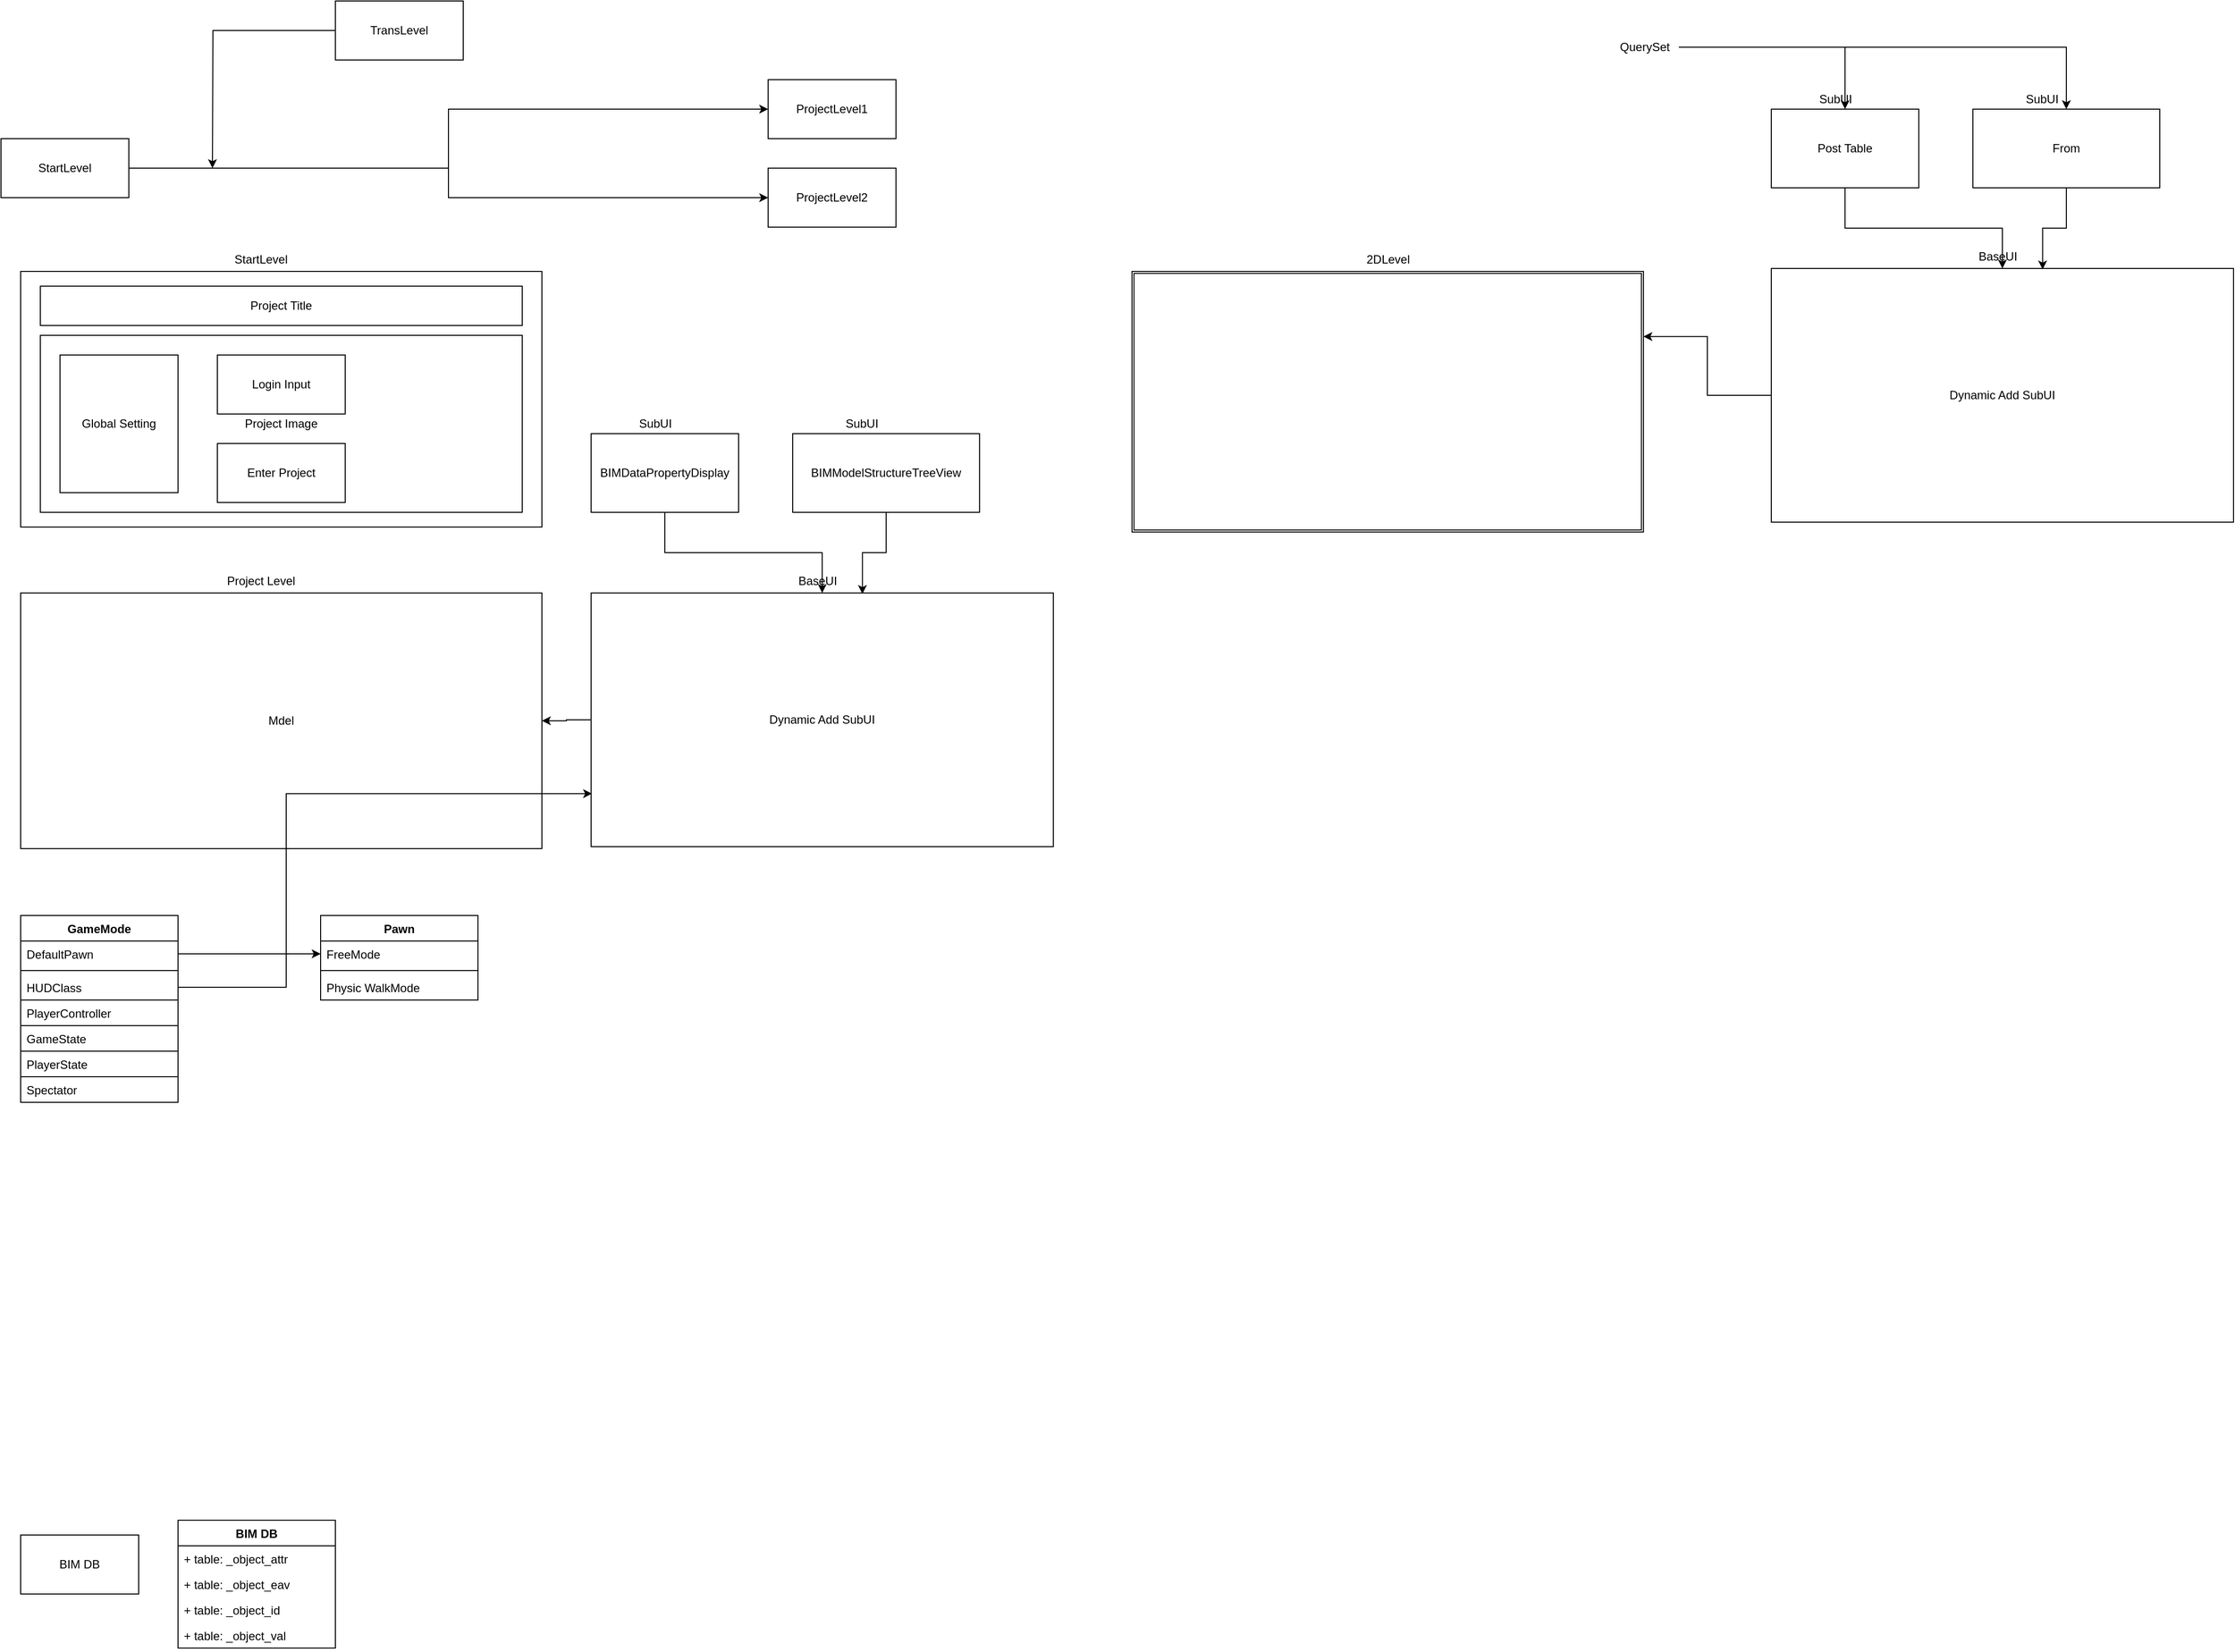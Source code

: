 <mxfile version="12.9.14" type="github">
  <diagram name="Page-1" id="9f46799a-70d6-7492-0946-bef42562c5a5">
    <mxGraphModel dx="903" dy="513" grid="1" gridSize="10" guides="1" tooltips="1" connect="1" arrows="1" fold="1" page="1" pageScale="1" pageWidth="1100" pageHeight="850" background="#ffffff" math="0" shadow="0">
      <root>
        <mxCell id="0" />
        <mxCell id="1" parent="0" />
        <mxCell id="k9CPRZBm4vdzibTK0ZEi-4" style="edgeStyle=orthogonalEdgeStyle;rounded=0;orthogonalLoop=1;jettySize=auto;html=1;exitX=1;exitY=0.5;exitDx=0;exitDy=0;" parent="1" source="k9CPRZBm4vdzibTK0ZEi-2" target="k9CPRZBm4vdzibTK0ZEi-3" edge="1">
          <mxGeometry relative="1" as="geometry" />
        </mxCell>
        <mxCell id="k9CPRZBm4vdzibTK0ZEi-9" style="edgeStyle=orthogonalEdgeStyle;rounded=0;orthogonalLoop=1;jettySize=auto;html=1;" parent="1" source="k9CPRZBm4vdzibTK0ZEi-2" target="k9CPRZBm4vdzibTK0ZEi-8" edge="1">
          <mxGeometry relative="1" as="geometry" />
        </mxCell>
        <mxCell id="k9CPRZBm4vdzibTK0ZEi-2" value="StartLevel" style="rounded=0;whiteSpace=wrap;html=1;" parent="1" vertex="1">
          <mxGeometry x="40" y="160" width="130" height="60" as="geometry" />
        </mxCell>
        <mxCell id="k9CPRZBm4vdzibTK0ZEi-3" value="ProjectLevel1" style="rounded=0;whiteSpace=wrap;html=1;" parent="1" vertex="1">
          <mxGeometry x="820" y="100" width="130" height="60" as="geometry" />
        </mxCell>
        <mxCell id="k9CPRZBm4vdzibTK0ZEi-7" style="edgeStyle=orthogonalEdgeStyle;rounded=0;orthogonalLoop=1;jettySize=auto;html=1;" parent="1" source="k9CPRZBm4vdzibTK0ZEi-6" edge="1">
          <mxGeometry relative="1" as="geometry">
            <mxPoint x="255" y="190" as="targetPoint" />
          </mxGeometry>
        </mxCell>
        <mxCell id="k9CPRZBm4vdzibTK0ZEi-6" value="TransLevel" style="rounded=0;whiteSpace=wrap;html=1;" parent="1" vertex="1">
          <mxGeometry x="380" y="20" width="130" height="60" as="geometry" />
        </mxCell>
        <mxCell id="k9CPRZBm4vdzibTK0ZEi-8" value="ProjectLevel2" style="rounded=0;whiteSpace=wrap;html=1;" parent="1" vertex="1">
          <mxGeometry x="820" y="190" width="130" height="60" as="geometry" />
        </mxCell>
        <mxCell id="k9CPRZBm4vdzibTK0ZEi-12" value="" style="rounded=0;whiteSpace=wrap;html=1;" parent="1" vertex="1">
          <mxGeometry x="60" y="295" width="530" height="260" as="geometry" />
        </mxCell>
        <mxCell id="k9CPRZBm4vdzibTK0ZEi-14" value="Project Image" style="rounded=0;whiteSpace=wrap;html=1;" parent="1" vertex="1">
          <mxGeometry x="80" y="360" width="490" height="180" as="geometry" />
        </mxCell>
        <mxCell id="k9CPRZBm4vdzibTK0ZEi-15" value="Project Title" style="rounded=0;whiteSpace=wrap;html=1;" parent="1" vertex="1">
          <mxGeometry x="80" y="310" width="490" height="40" as="geometry" />
        </mxCell>
        <mxCell id="k9CPRZBm4vdzibTK0ZEi-17" value="StartLevel" style="text;html=1;align=center;verticalAlign=middle;resizable=0;points=[];autosize=1;" parent="1" vertex="1">
          <mxGeometry x="269" y="273" width="70" height="20" as="geometry" />
        </mxCell>
        <mxCell id="k9CPRZBm4vdzibTK0ZEi-18" value="Mdel" style="rounded=0;whiteSpace=wrap;html=1;" parent="1" vertex="1">
          <mxGeometry x="60" y="622" width="530" height="260" as="geometry" />
        </mxCell>
        <mxCell id="k9CPRZBm4vdzibTK0ZEi-21" value="Project Level" style="text;html=1;align=center;verticalAlign=middle;resizable=0;points=[];autosize=1;" parent="1" vertex="1">
          <mxGeometry x="264" y="600" width="80" height="20" as="geometry" />
        </mxCell>
        <mxCell id="k9CPRZBm4vdzibTK0ZEi-22" value="Login Input" style="rounded=0;whiteSpace=wrap;html=1;" parent="1" vertex="1">
          <mxGeometry x="260" y="380" width="130" height="60" as="geometry" />
        </mxCell>
        <mxCell id="k9CPRZBm4vdzibTK0ZEi-23" value="Global Setting" style="rounded=0;whiteSpace=wrap;html=1;" parent="1" vertex="1">
          <mxGeometry x="100" y="380" width="120" height="140" as="geometry" />
        </mxCell>
        <mxCell id="k9CPRZBm4vdzibTK0ZEi-24" value="Enter Project" style="rounded=0;whiteSpace=wrap;html=1;" parent="1" vertex="1">
          <mxGeometry x="260" y="470" width="130" height="60" as="geometry" />
        </mxCell>
        <mxCell id="k9CPRZBm4vdzibTK0ZEi-55" style="edgeStyle=orthogonalEdgeStyle;rounded=0;orthogonalLoop=1;jettySize=auto;html=1;" parent="1" source="k9CPRZBm4vdzibTK0ZEi-25" target="k9CPRZBm4vdzibTK0ZEi-18" edge="1">
          <mxGeometry relative="1" as="geometry" />
        </mxCell>
        <mxCell id="k9CPRZBm4vdzibTK0ZEi-25" value="Dynamic Add SubUI" style="rounded=0;whiteSpace=wrap;html=1;" parent="1" vertex="1">
          <mxGeometry x="640" y="622" width="470" height="258" as="geometry" />
        </mxCell>
        <mxCell id="k9CPRZBm4vdzibTK0ZEi-26" value="BaseUI" style="text;html=1;align=center;verticalAlign=middle;resizable=0;points=[];autosize=1;" parent="1" vertex="1">
          <mxGeometry x="845" y="600" width="50" height="20" as="geometry" />
        </mxCell>
        <mxCell id="k9CPRZBm4vdzibTK0ZEi-30" style="edgeStyle=orthogonalEdgeStyle;rounded=0;orthogonalLoop=1;jettySize=auto;html=1;" parent="1" source="k9CPRZBm4vdzibTK0ZEi-28" target="k9CPRZBm4vdzibTK0ZEi-25" edge="1">
          <mxGeometry relative="1" as="geometry" />
        </mxCell>
        <mxCell id="k9CPRZBm4vdzibTK0ZEi-28" value="BIMDataPropertyDisplay" style="rounded=0;whiteSpace=wrap;html=1;" parent="1" vertex="1">
          <mxGeometry x="640" y="460" width="150" height="80" as="geometry" />
        </mxCell>
        <mxCell id="k9CPRZBm4vdzibTK0ZEi-29" value="SubUI" style="text;html=1;align=center;verticalAlign=middle;resizable=0;points=[];autosize=1;" parent="1" vertex="1">
          <mxGeometry x="680" y="440" width="50" height="20" as="geometry" />
        </mxCell>
        <mxCell id="k9CPRZBm4vdzibTK0ZEi-37" value="GameMode" style="swimlane;fontStyle=1;align=center;verticalAlign=top;childLayout=stackLayout;horizontal=1;startSize=26;horizontalStack=0;resizeParent=1;resizeParentMax=0;resizeLast=0;collapsible=1;marginBottom=0;" parent="1" vertex="1">
          <mxGeometry x="60" y="950" width="160" height="190" as="geometry">
            <mxRectangle x="60" y="940" width="100" height="26" as="alternateBounds" />
          </mxGeometry>
        </mxCell>
        <mxCell id="k9CPRZBm4vdzibTK0ZEi-38" value="DefaultPawn" style="text;strokeColor=none;fillColor=none;align=left;verticalAlign=top;spacingLeft=4;spacingRight=4;overflow=hidden;rotatable=0;points=[[0,0.5],[1,0.5]];portConstraint=eastwest;" parent="k9CPRZBm4vdzibTK0ZEi-37" vertex="1">
          <mxGeometry y="26" width="160" height="26" as="geometry" />
        </mxCell>
        <mxCell id="k9CPRZBm4vdzibTK0ZEi-39" value="" style="line;strokeWidth=1;fillColor=none;align=left;verticalAlign=middle;spacingTop=-1;spacingLeft=3;spacingRight=3;rotatable=0;labelPosition=right;points=[];portConstraint=eastwest;" parent="k9CPRZBm4vdzibTK0ZEi-37" vertex="1">
          <mxGeometry y="52" width="160" height="8" as="geometry" />
        </mxCell>
        <mxCell id="k9CPRZBm4vdzibTK0ZEi-40" value="HUDClass" style="text;strokeColor=none;fillColor=none;align=left;verticalAlign=top;spacingLeft=4;spacingRight=4;overflow=hidden;rotatable=0;points=[[0,0.5],[1,0.5]];portConstraint=eastwest;" parent="k9CPRZBm4vdzibTK0ZEi-37" vertex="1">
          <mxGeometry y="60" width="160" height="26" as="geometry" />
        </mxCell>
        <mxCell id="k9CPRZBm4vdzibTK0ZEi-41" value="PlayerController" style="text;strokeColor=#000000;fillColor=none;align=left;verticalAlign=top;spacingLeft=4;spacingRight=4;overflow=hidden;rotatable=0;points=[[0,0.5],[1,0.5]];portConstraint=eastwest;" parent="k9CPRZBm4vdzibTK0ZEi-37" vertex="1">
          <mxGeometry y="86" width="160" height="26" as="geometry" />
        </mxCell>
        <mxCell id="k9CPRZBm4vdzibTK0ZEi-42" value="GameState" style="text;strokeColor=#000000;fillColor=none;align=left;verticalAlign=top;spacingLeft=4;spacingRight=4;overflow=hidden;rotatable=0;points=[[0,0.5],[1,0.5]];portConstraint=eastwest;" parent="k9CPRZBm4vdzibTK0ZEi-37" vertex="1">
          <mxGeometry y="112" width="160" height="26" as="geometry" />
        </mxCell>
        <mxCell id="k9CPRZBm4vdzibTK0ZEi-43" value="PlayerState" style="text;strokeColor=#000000;fillColor=none;align=left;verticalAlign=top;spacingLeft=4;spacingRight=4;overflow=hidden;rotatable=0;points=[[0,0.5],[1,0.5]];portConstraint=eastwest;" parent="k9CPRZBm4vdzibTK0ZEi-37" vertex="1">
          <mxGeometry y="138" width="160" height="26" as="geometry" />
        </mxCell>
        <mxCell id="k9CPRZBm4vdzibTK0ZEi-44" value="Spectator" style="text;strokeColor=#000000;fillColor=none;align=left;verticalAlign=top;spacingLeft=4;spacingRight=4;overflow=hidden;rotatable=0;points=[[0,0.5],[1,0.5]];portConstraint=eastwest;" parent="k9CPRZBm4vdzibTK0ZEi-37" vertex="1">
          <mxGeometry y="164" width="160" height="26" as="geometry" />
        </mxCell>
        <mxCell id="k9CPRZBm4vdzibTK0ZEi-50" style="edgeStyle=orthogonalEdgeStyle;rounded=0;orthogonalLoop=1;jettySize=auto;html=1;exitX=1;exitY=0.5;exitDx=0;exitDy=0;" parent="1" source="k9CPRZBm4vdzibTK0ZEi-38" target="k9CPRZBm4vdzibTK0ZEi-47" edge="1">
          <mxGeometry relative="1" as="geometry" />
        </mxCell>
        <mxCell id="k9CPRZBm4vdzibTK0ZEi-46" value="Pawn" style="swimlane;fontStyle=1;align=center;verticalAlign=top;childLayout=stackLayout;horizontal=1;startSize=26;horizontalStack=0;resizeParent=1;resizeParentMax=0;resizeLast=0;collapsible=1;marginBottom=0;strokeColor=#000000;" parent="1" vertex="1">
          <mxGeometry x="365" y="950" width="160" height="86" as="geometry" />
        </mxCell>
        <mxCell id="k9CPRZBm4vdzibTK0ZEi-47" value="FreeMode" style="text;strokeColor=none;fillColor=none;align=left;verticalAlign=top;spacingLeft=4;spacingRight=4;overflow=hidden;rotatable=0;points=[[0,0.5],[1,0.5]];portConstraint=eastwest;" parent="k9CPRZBm4vdzibTK0ZEi-46" vertex="1">
          <mxGeometry y="26" width="160" height="26" as="geometry" />
        </mxCell>
        <mxCell id="k9CPRZBm4vdzibTK0ZEi-48" value="" style="line;strokeWidth=1;fillColor=none;align=left;verticalAlign=middle;spacingTop=-1;spacingLeft=3;spacingRight=3;rotatable=0;labelPosition=right;points=[];portConstraint=eastwest;" parent="k9CPRZBm4vdzibTK0ZEi-46" vertex="1">
          <mxGeometry y="52" width="160" height="8" as="geometry" />
        </mxCell>
        <mxCell id="k9CPRZBm4vdzibTK0ZEi-49" value="Physic WalkMode" style="text;strokeColor=none;fillColor=none;align=left;verticalAlign=top;spacingLeft=4;spacingRight=4;overflow=hidden;rotatable=0;points=[[0,0.5],[1,0.5]];portConstraint=eastwest;" parent="k9CPRZBm4vdzibTK0ZEi-46" vertex="1">
          <mxGeometry y="60" width="160" height="26" as="geometry" />
        </mxCell>
        <mxCell id="k9CPRZBm4vdzibTK0ZEi-51" style="edgeStyle=orthogonalEdgeStyle;rounded=0;orthogonalLoop=1;jettySize=auto;html=1;entryX=0.002;entryY=0.791;entryDx=0;entryDy=0;entryPerimeter=0;" parent="1" source="k9CPRZBm4vdzibTK0ZEi-40" target="k9CPRZBm4vdzibTK0ZEi-25" edge="1">
          <mxGeometry relative="1" as="geometry">
            <Array as="points">
              <mxPoint x="330" y="1023" />
              <mxPoint x="330" y="826" />
            </Array>
          </mxGeometry>
        </mxCell>
        <mxCell id="k9CPRZBm4vdzibTK0ZEi-54" style="edgeStyle=orthogonalEdgeStyle;rounded=0;orthogonalLoop=1;jettySize=auto;html=1;entryX=0.587;entryY=0.004;entryDx=0;entryDy=0;entryPerimeter=0;" parent="1" source="k9CPRZBm4vdzibTK0ZEi-52" target="k9CPRZBm4vdzibTK0ZEi-25" edge="1">
          <mxGeometry relative="1" as="geometry" />
        </mxCell>
        <mxCell id="k9CPRZBm4vdzibTK0ZEi-52" value="BIMModelStructureTreeView" style="rounded=0;whiteSpace=wrap;html=1;" parent="1" vertex="1">
          <mxGeometry x="845" y="460" width="190" height="80" as="geometry" />
        </mxCell>
        <mxCell id="k9CPRZBm4vdzibTK0ZEi-53" value="SubUI" style="text;html=1;align=center;verticalAlign=middle;resizable=0;points=[];autosize=1;" parent="1" vertex="1">
          <mxGeometry x="890" y="440" width="50" height="20" as="geometry" />
        </mxCell>
        <mxCell id="k9CPRZBm4vdzibTK0ZEi-56" value="" style="shape=ext;double=1;rounded=0;whiteSpace=wrap;html=1;strokeColor=#000000;" parent="1" vertex="1">
          <mxGeometry x="1190" y="295" width="520" height="265" as="geometry" />
        </mxCell>
        <mxCell id="k9CPRZBm4vdzibTK0ZEi-57" value="2DLevel" style="text;html=1;align=center;verticalAlign=middle;resizable=0;points=[];autosize=1;" parent="1" vertex="1">
          <mxGeometry x="1420" y="273" width="60" height="20" as="geometry" />
        </mxCell>
        <mxCell id="k9CPRZBm4vdzibTK0ZEi-76" style="edgeStyle=orthogonalEdgeStyle;rounded=0;orthogonalLoop=1;jettySize=auto;html=1;entryX=1;entryY=0.25;entryDx=0;entryDy=0;" parent="1" source="k9CPRZBm4vdzibTK0ZEi-68" target="k9CPRZBm4vdzibTK0ZEi-56" edge="1">
          <mxGeometry relative="1" as="geometry" />
        </mxCell>
        <mxCell id="k9CPRZBm4vdzibTK0ZEi-68" value="Dynamic Add SubUI" style="rounded=0;whiteSpace=wrap;html=1;" parent="1" vertex="1">
          <mxGeometry x="1840" y="292" width="470" height="258" as="geometry" />
        </mxCell>
        <mxCell id="k9CPRZBm4vdzibTK0ZEi-69" value="BaseUI" style="text;html=1;align=center;verticalAlign=middle;resizable=0;points=[];autosize=1;" parent="1" vertex="1">
          <mxGeometry x="2045" y="270" width="50" height="20" as="geometry" />
        </mxCell>
        <mxCell id="k9CPRZBm4vdzibTK0ZEi-70" style="edgeStyle=orthogonalEdgeStyle;rounded=0;orthogonalLoop=1;jettySize=auto;html=1;" parent="1" source="k9CPRZBm4vdzibTK0ZEi-71" target="k9CPRZBm4vdzibTK0ZEi-68" edge="1">
          <mxGeometry relative="1" as="geometry" />
        </mxCell>
        <mxCell id="k9CPRZBm4vdzibTK0ZEi-71" value="Post Table" style="rounded=0;whiteSpace=wrap;html=1;" parent="1" vertex="1">
          <mxGeometry x="1840" y="130" width="150" height="80" as="geometry" />
        </mxCell>
        <mxCell id="k9CPRZBm4vdzibTK0ZEi-72" value="SubUI" style="text;html=1;align=center;verticalAlign=middle;resizable=0;points=[];autosize=1;" parent="1" vertex="1">
          <mxGeometry x="1880" y="110" width="50" height="20" as="geometry" />
        </mxCell>
        <mxCell id="k9CPRZBm4vdzibTK0ZEi-73" style="edgeStyle=orthogonalEdgeStyle;rounded=0;orthogonalLoop=1;jettySize=auto;html=1;entryX=0.587;entryY=0.004;entryDx=0;entryDy=0;entryPerimeter=0;" parent="1" source="k9CPRZBm4vdzibTK0ZEi-74" target="k9CPRZBm4vdzibTK0ZEi-68" edge="1">
          <mxGeometry relative="1" as="geometry" />
        </mxCell>
        <mxCell id="k9CPRZBm4vdzibTK0ZEi-74" value="From" style="rounded=0;whiteSpace=wrap;html=1;" parent="1" vertex="1">
          <mxGeometry x="2045" y="130" width="190" height="80" as="geometry" />
        </mxCell>
        <mxCell id="k9CPRZBm4vdzibTK0ZEi-75" value="SubUI" style="text;html=1;align=center;verticalAlign=middle;resizable=0;points=[];autosize=1;" parent="1" vertex="1">
          <mxGeometry x="2090" y="110" width="50" height="20" as="geometry" />
        </mxCell>
        <mxCell id="k9CPRZBm4vdzibTK0ZEi-79" style="edgeStyle=orthogonalEdgeStyle;rounded=0;orthogonalLoop=1;jettySize=auto;html=1;" parent="1" source="k9CPRZBm4vdzibTK0ZEi-78" target="k9CPRZBm4vdzibTK0ZEi-71" edge="1">
          <mxGeometry relative="1" as="geometry" />
        </mxCell>
        <mxCell id="k9CPRZBm4vdzibTK0ZEi-80" style="edgeStyle=orthogonalEdgeStyle;rounded=0;orthogonalLoop=1;jettySize=auto;html=1;" parent="1" source="k9CPRZBm4vdzibTK0ZEi-78" target="k9CPRZBm4vdzibTK0ZEi-74" edge="1">
          <mxGeometry relative="1" as="geometry" />
        </mxCell>
        <mxCell id="k9CPRZBm4vdzibTK0ZEi-78" value="QuerySet" style="text;html=1;align=center;verticalAlign=middle;resizable=0;points=[];autosize=1;" parent="1" vertex="1">
          <mxGeometry x="1676" y="57" width="70" height="20" as="geometry" />
        </mxCell>
        <mxCell id="blvbPl_zFzISdmnuiBMF-1" value="BIM DB" style="rounded=0;whiteSpace=wrap;html=1;" vertex="1" parent="1">
          <mxGeometry x="60" y="1580" width="120" height="60" as="geometry" />
        </mxCell>
        <mxCell id="blvbPl_zFzISdmnuiBMF-2" value="BIM DB" style="swimlane;fontStyle=1;align=center;verticalAlign=top;childLayout=stackLayout;horizontal=1;startSize=26;horizontalStack=0;resizeParent=1;resizeParentMax=0;resizeLast=0;collapsible=1;marginBottom=0;" vertex="1" parent="1">
          <mxGeometry x="220" y="1565" width="160" height="130" as="geometry" />
        </mxCell>
        <mxCell id="blvbPl_zFzISdmnuiBMF-3" value="+ table: _object_attr" style="text;strokeColor=none;fillColor=none;align=left;verticalAlign=top;spacingLeft=4;spacingRight=4;overflow=hidden;rotatable=0;points=[[0,0.5],[1,0.5]];portConstraint=eastwest;" vertex="1" parent="blvbPl_zFzISdmnuiBMF-2">
          <mxGeometry y="26" width="160" height="26" as="geometry" />
        </mxCell>
        <mxCell id="blvbPl_zFzISdmnuiBMF-5" value="+ table: _object_eav" style="text;strokeColor=none;fillColor=none;align=left;verticalAlign=top;spacingLeft=4;spacingRight=4;overflow=hidden;rotatable=0;points=[[0,0.5],[1,0.5]];portConstraint=eastwest;" vertex="1" parent="blvbPl_zFzISdmnuiBMF-2">
          <mxGeometry y="52" width="160" height="26" as="geometry" />
        </mxCell>
        <mxCell id="blvbPl_zFzISdmnuiBMF-6" value="+ table: _object_id" style="text;strokeColor=none;fillColor=none;align=left;verticalAlign=top;spacingLeft=4;spacingRight=4;overflow=hidden;rotatable=0;points=[[0,0.5],[1,0.5]];portConstraint=eastwest;" vertex="1" parent="blvbPl_zFzISdmnuiBMF-2">
          <mxGeometry y="78" width="160" height="26" as="geometry" />
        </mxCell>
        <mxCell id="blvbPl_zFzISdmnuiBMF-7" value="+ table: _object_val" style="text;strokeColor=none;fillColor=none;align=left;verticalAlign=top;spacingLeft=4;spacingRight=4;overflow=hidden;rotatable=0;points=[[0,0.5],[1,0.5]];portConstraint=eastwest;" vertex="1" parent="blvbPl_zFzISdmnuiBMF-2">
          <mxGeometry y="104" width="160" height="26" as="geometry" />
        </mxCell>
      </root>
    </mxGraphModel>
  </diagram>
</mxfile>
